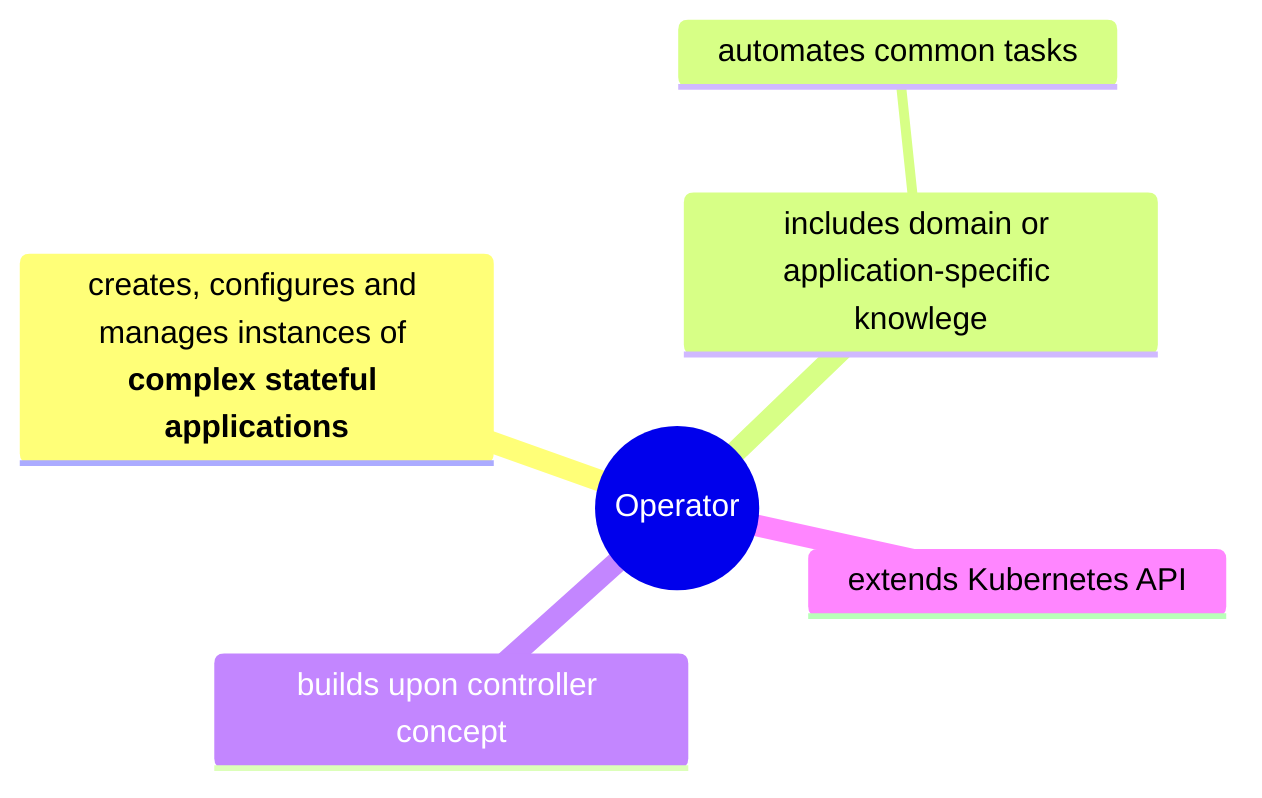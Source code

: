 mindmap
  root((Operator))
    creates, configures and manages instances of **complex stateful applications**

    includes domain or application-specific knowlege
      automates common tasks

    builds upon controller concept

    extends Kubernetes API